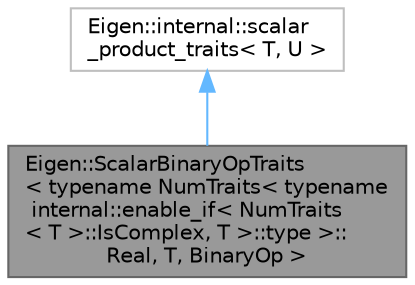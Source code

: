 digraph "Eigen::ScalarBinaryOpTraits&lt; typename NumTraits&lt; typename internal::enable_if&lt; NumTraits&lt; T &gt;::IsComplex, T &gt;::type &gt;::Real, T, BinaryOp &gt;"
{
 // LATEX_PDF_SIZE
  bgcolor="transparent";
  edge [fontname=Helvetica,fontsize=10,labelfontname=Helvetica,labelfontsize=10];
  node [fontname=Helvetica,fontsize=10,shape=box,height=0.2,width=0.4];
  Node1 [id="Node000001",label="Eigen::ScalarBinaryOpTraits\l\< typename NumTraits\< typename\l internal::enable_if\< NumTraits\l\< T \>::IsComplex, T \>::type \>::\lReal, T, BinaryOp \>",height=0.2,width=0.4,color="gray40", fillcolor="grey60", style="filled", fontcolor="black",tooltip=" "];
  Node2 -> Node1 [id="edge1_Node000001_Node000002",dir="back",color="steelblue1",style="solid",tooltip=" "];
  Node2 [id="Node000002",label="Eigen::internal::scalar\l_product_traits\< T, U \>",height=0.2,width=0.4,color="grey75", fillcolor="white", style="filled",URL="$structEigen_1_1internal_1_1scalar__product__traits.html",tooltip=" "];
}
